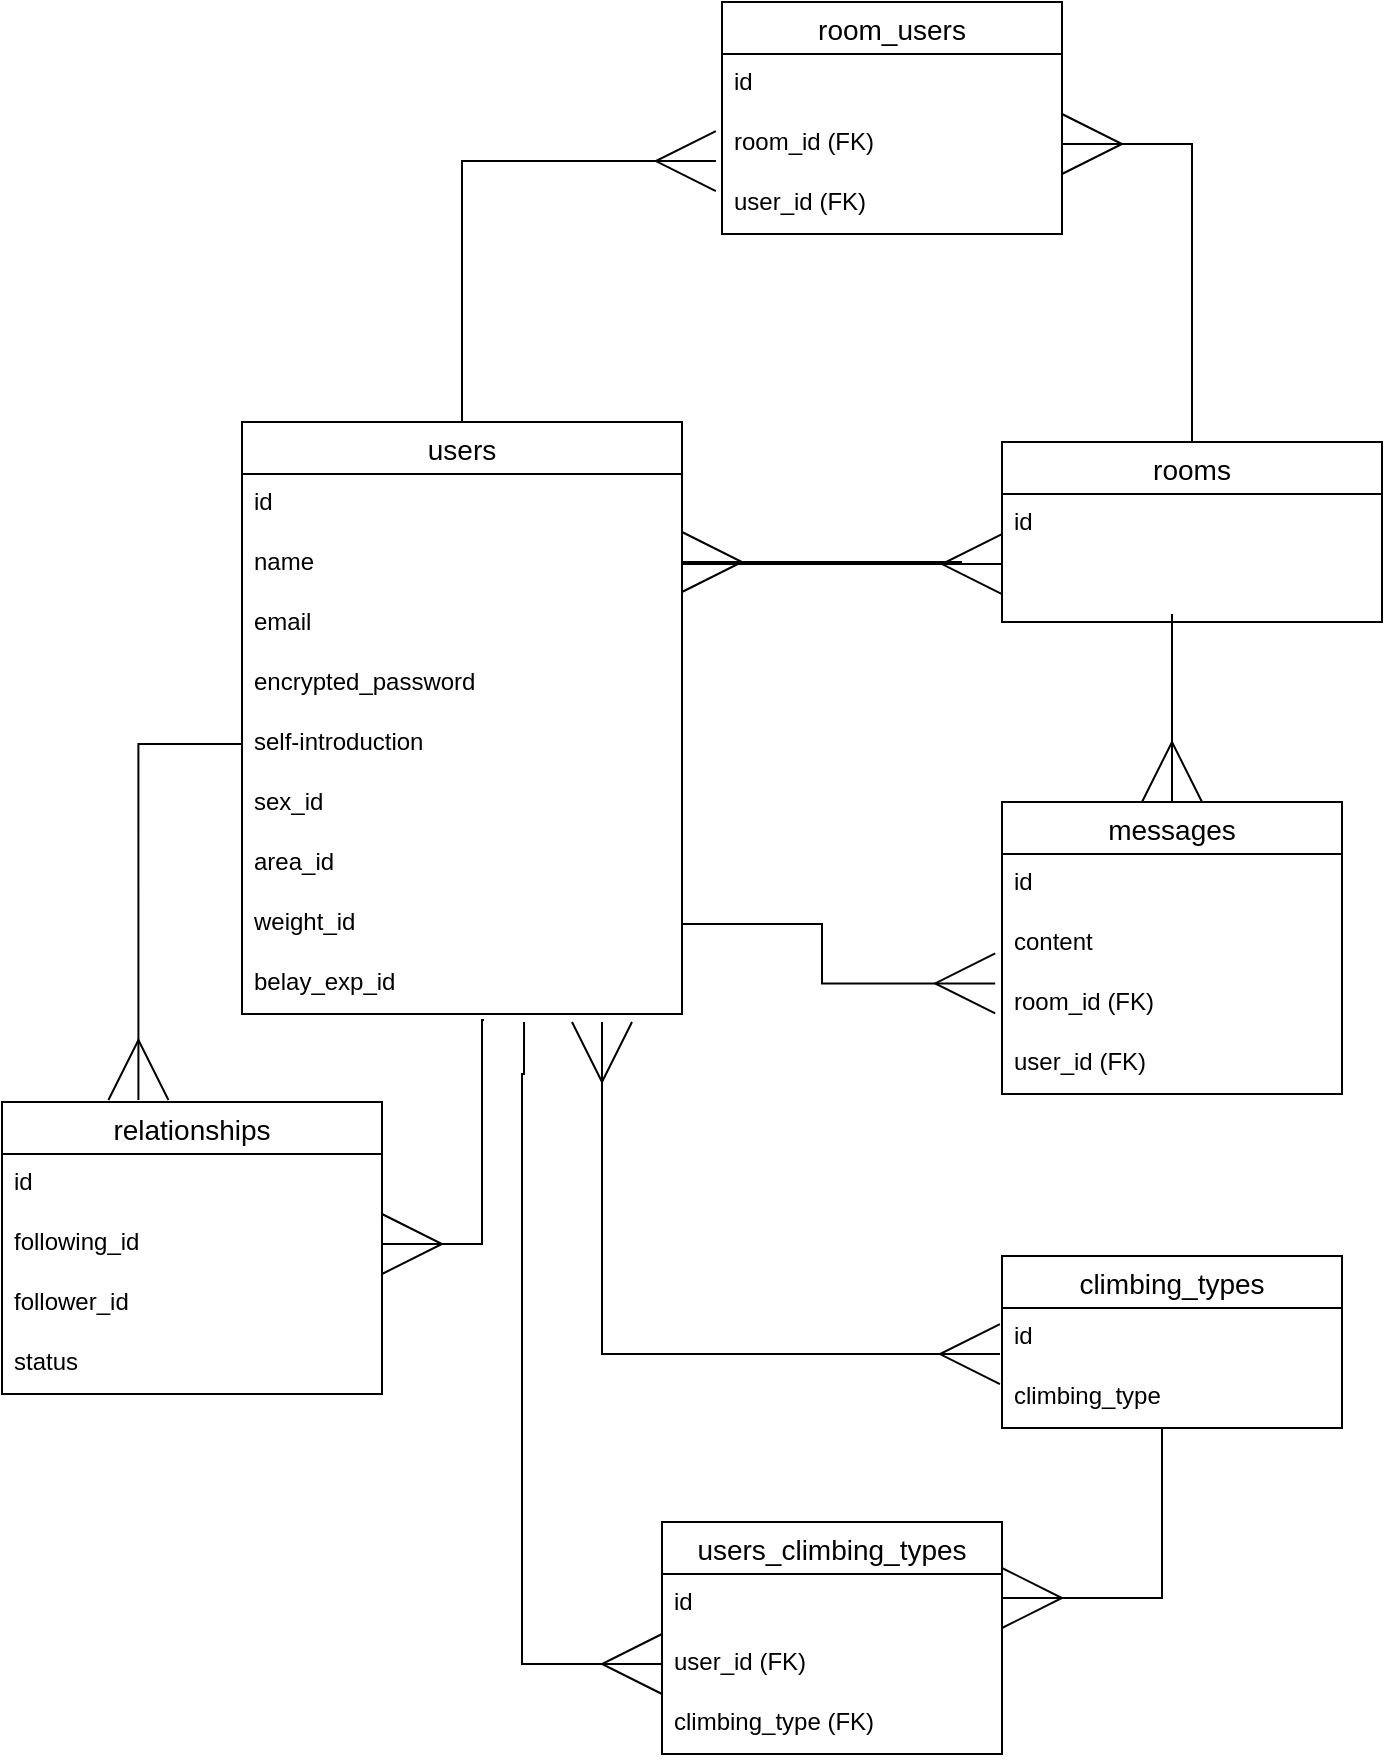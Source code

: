<mxfile version="13.10.0" type="embed">
    <diagram id="_ojCYP6Sjnz_HEWpKSVc" name="ページ1">
        <mxGraphModel dx="1089" dy="555" grid="1" gridSize="10" guides="1" tooltips="1" connect="1" arrows="1" fold="1" page="1" pageScale="1" pageWidth="827" pageHeight="1169" math="0" shadow="0">
            <root>
                <mxCell id="0"/>
                <mxCell id="1" parent="0"/>
                <mxCell id="41yVNMawVDTLgyazgO3X-48" style="edgeStyle=orthogonalEdgeStyle;rounded=0;orthogonalLoop=1;jettySize=auto;html=1;entryX=0.359;entryY=-0.007;entryDx=0;entryDy=0;entryPerimeter=0;endArrow=ERmany;endFill=0;endSize=28;" parent="1" source="43" target="21" edge="1">
                    <mxGeometry relative="1" as="geometry"/>
                </mxCell>
                <mxCell id="41yVNMawVDTLgyazgO3X-49" style="edgeStyle=orthogonalEdgeStyle;rounded=0;orthogonalLoop=1;jettySize=auto;html=1;endArrow=ERmany;endFill=0;endSize=28;entryX=1;entryY=0.5;entryDx=0;entryDy=0;exitX=0.55;exitY=1.1;exitDx=0;exitDy=0;exitPerimeter=0;" parent="1" source="46" target="24" edge="1">
                    <mxGeometry relative="1" as="geometry">
                        <mxPoint x="330" y="740" as="targetPoint"/>
                        <Array as="points">
                            <mxPoint x="260" y="629"/>
                            <mxPoint x="260" y="741"/>
                        </Array>
                        <mxPoint x="260" y="656" as="sourcePoint"/>
                    </mxGeometry>
                </mxCell>
                <mxCell id="21" value="relationships" style="swimlane;fontStyle=0;childLayout=stackLayout;horizontal=1;startSize=26;horizontalStack=0;resizeParent=1;resizeParentMax=0;resizeLast=0;collapsible=1;marginBottom=0;align=center;fontSize=14;" parent="1" vertex="1">
                    <mxGeometry x="20" y="670" width="190" height="146" as="geometry"/>
                </mxCell>
                <mxCell id="23" value="id" style="text;strokeColor=none;fillColor=none;spacingLeft=4;spacingRight=4;overflow=hidden;rotatable=0;points=[[0,0.5],[1,0.5]];portConstraint=eastwest;fontSize=12;" parent="21" vertex="1">
                    <mxGeometry y="26" width="190" height="30" as="geometry"/>
                </mxCell>
                <mxCell id="24" value="following_id" style="text;strokeColor=none;fillColor=none;spacingLeft=4;spacingRight=4;overflow=hidden;rotatable=0;points=[[0,0.5],[1,0.5]];portConstraint=eastwest;fontSize=12;" parent="21" vertex="1">
                    <mxGeometry y="56" width="190" height="30" as="geometry"/>
                </mxCell>
                <mxCell id="25" value="follower_id" style="text;strokeColor=none;fillColor=none;spacingLeft=4;spacingRight=4;overflow=hidden;rotatable=0;points=[[0,0.5],[1,0.5]];portConstraint=eastwest;fontSize=12;" parent="21" vertex="1">
                    <mxGeometry y="86" width="190" height="30" as="geometry"/>
                </mxCell>
                <mxCell id="26" value="status" style="text;strokeColor=none;fillColor=none;spacingLeft=4;spacingRight=4;overflow=hidden;rotatable=0;points=[[0,0.5],[1,0.5]];portConstraint=eastwest;fontSize=12;" parent="21" vertex="1">
                    <mxGeometry y="116" width="190" height="30" as="geometry"/>
                </mxCell>
                <mxCell id="41yVNMawVDTLgyazgO3X-110" style="edgeStyle=orthogonalEdgeStyle;rounded=0;orthogonalLoop=1;jettySize=auto;html=1;endArrow=ERmany;endFill=0;endSize=28;entryX=-0.018;entryY=0.784;entryDx=0;entryDy=0;entryPerimeter=0;" parent="1" source="39" target="41yVNMawVDTLgyazgO3X-52" edge="1">
                    <mxGeometry relative="1" as="geometry">
                        <mxPoint x="370" y="200" as="targetPoint"/>
                        <Array as="points">
                            <mxPoint x="250" y="200"/>
                        </Array>
                    </mxGeometry>
                </mxCell>
                <mxCell id="39" value="users" style="swimlane;fontStyle=0;childLayout=stackLayout;horizontal=1;startSize=26;horizontalStack=0;resizeParent=1;resizeParentMax=0;resizeLast=0;collapsible=1;marginBottom=0;align=center;fontSize=14;" parent="1" vertex="1">
                    <mxGeometry x="140" y="330" width="220" height="296" as="geometry"/>
                </mxCell>
                <mxCell id="41yVNMawVDTLgyazgO3X-99" value="id" style="text;strokeColor=none;fillColor=none;spacingLeft=4;spacingRight=4;overflow=hidden;rotatable=0;points=[[0,0.5],[1,0.5]];portConstraint=eastwest;fontSize=12;" parent="39" vertex="1">
                    <mxGeometry y="26" width="220" height="30" as="geometry"/>
                </mxCell>
                <mxCell id="40" value="name" style="text;strokeColor=none;fillColor=none;spacingLeft=4;spacingRight=4;overflow=hidden;rotatable=0;points=[[0,0.5],[1,0.5]];portConstraint=eastwest;fontSize=12;" parent="39" vertex="1">
                    <mxGeometry y="56" width="220" height="30" as="geometry"/>
                </mxCell>
                <mxCell id="41" value="email" style="text;strokeColor=none;fillColor=none;spacingLeft=4;spacingRight=4;overflow=hidden;rotatable=0;points=[[0,0.5],[1,0.5]];portConstraint=eastwest;fontSize=12;" parent="39" vertex="1">
                    <mxGeometry y="86" width="220" height="30" as="geometry"/>
                </mxCell>
                <mxCell id="42" value="encrypted_password" style="text;strokeColor=none;fillColor=none;spacingLeft=4;spacingRight=4;overflow=hidden;rotatable=0;points=[[0,0.5],[1,0.5]];portConstraint=eastwest;fontSize=12;" parent="39" vertex="1">
                    <mxGeometry y="116" width="220" height="30" as="geometry"/>
                </mxCell>
                <mxCell id="43" value="self-introduction" style="text;strokeColor=none;fillColor=none;spacingLeft=4;spacingRight=4;overflow=hidden;rotatable=0;points=[[0,0.5],[1,0.5]];portConstraint=eastwest;fontSize=12;" parent="39" vertex="1">
                    <mxGeometry y="146" width="220" height="30" as="geometry"/>
                </mxCell>
                <mxCell id="44" value="sex_id" style="text;strokeColor=none;fillColor=none;spacingLeft=4;spacingRight=4;overflow=hidden;rotatable=0;points=[[0,0.5],[1,0.5]];portConstraint=eastwest;fontSize=12;" parent="39" vertex="1">
                    <mxGeometry y="176" width="220" height="30" as="geometry"/>
                </mxCell>
                <mxCell id="41yVNMawVDTLgyazgO3X-122" value="area_id" style="text;strokeColor=none;fillColor=none;spacingLeft=4;spacingRight=4;overflow=hidden;rotatable=0;points=[[0,0.5],[1,0.5]];portConstraint=eastwest;fontSize=12;" parent="39" vertex="1">
                    <mxGeometry y="206" width="220" height="30" as="geometry"/>
                </mxCell>
                <mxCell id="45" value="weight_id" style="text;strokeColor=none;fillColor=none;spacingLeft=4;spacingRight=4;overflow=hidden;rotatable=0;points=[[0,0.5],[1,0.5]];portConstraint=eastwest;fontSize=12;" parent="39" vertex="1">
                    <mxGeometry y="236" width="220" height="30" as="geometry"/>
                </mxCell>
                <mxCell id="46" value="belay_exp_id" style="text;strokeColor=none;fillColor=none;spacingLeft=4;spacingRight=4;overflow=hidden;rotatable=0;points=[[0,0.5],[1,0.5]];portConstraint=eastwest;fontSize=12;" parent="39" vertex="1">
                    <mxGeometry y="266" width="220" height="30" as="geometry"/>
                </mxCell>
                <mxCell id="41yVNMawVDTLgyazgO3X-50" value="room_users" style="swimlane;fontStyle=0;childLayout=stackLayout;horizontal=1;startSize=26;horizontalStack=0;resizeParent=1;resizeParentMax=0;resizeLast=0;collapsible=1;marginBottom=0;align=center;fontSize=14;" parent="1" vertex="1">
                    <mxGeometry x="380" y="120" width="170" height="116" as="geometry"/>
                </mxCell>
                <mxCell id="41yVNMawVDTLgyazgO3X-51" value="id" style="text;strokeColor=none;fillColor=none;spacingLeft=4;spacingRight=4;overflow=hidden;rotatable=0;points=[[0,0.5],[1,0.5]];portConstraint=eastwest;fontSize=12;" parent="41yVNMawVDTLgyazgO3X-50" vertex="1">
                    <mxGeometry y="26" width="170" height="30" as="geometry"/>
                </mxCell>
                <mxCell id="41yVNMawVDTLgyazgO3X-52" value="room_id (FK)" style="text;strokeColor=none;fillColor=none;spacingLeft=4;spacingRight=4;overflow=hidden;rotatable=0;points=[[0,0.5],[1,0.5]];portConstraint=eastwest;fontSize=12;" parent="41yVNMawVDTLgyazgO3X-50" vertex="1">
                    <mxGeometry y="56" width="170" height="30" as="geometry"/>
                </mxCell>
                <mxCell id="41yVNMawVDTLgyazgO3X-53" value="user_id (FK)" style="text;strokeColor=none;fillColor=none;spacingLeft=4;spacingRight=4;overflow=hidden;rotatable=0;points=[[0,0.5],[1,0.5]];portConstraint=eastwest;fontSize=12;" parent="41yVNMawVDTLgyazgO3X-50" vertex="1">
                    <mxGeometry y="86" width="170" height="30" as="geometry"/>
                </mxCell>
                <mxCell id="41yVNMawVDTLgyazgO3X-101" value="messages" style="swimlane;fontStyle=0;childLayout=stackLayout;horizontal=1;startSize=26;horizontalStack=0;resizeParent=1;resizeParentMax=0;resizeLast=0;collapsible=1;marginBottom=0;align=center;fontSize=14;" parent="1" vertex="1">
                    <mxGeometry x="520" y="520" width="170" height="146" as="geometry"/>
                </mxCell>
                <mxCell id="41yVNMawVDTLgyazgO3X-102" value="id" style="text;strokeColor=none;fillColor=none;spacingLeft=4;spacingRight=4;overflow=hidden;rotatable=0;points=[[0,0.5],[1,0.5]];portConstraint=eastwest;fontSize=12;" parent="41yVNMawVDTLgyazgO3X-101" vertex="1">
                    <mxGeometry y="26" width="170" height="30" as="geometry"/>
                </mxCell>
                <mxCell id="41yVNMawVDTLgyazgO3X-106" value="content" style="text;strokeColor=none;fillColor=none;spacingLeft=4;spacingRight=4;overflow=hidden;rotatable=0;points=[[0,0.5],[1,0.5]];portConstraint=eastwest;fontSize=12;" parent="41yVNMawVDTLgyazgO3X-101" vertex="1">
                    <mxGeometry y="56" width="170" height="30" as="geometry"/>
                </mxCell>
                <mxCell id="41yVNMawVDTLgyazgO3X-103" value="room_id (FK)" style="text;strokeColor=none;fillColor=none;spacingLeft=4;spacingRight=4;overflow=hidden;rotatable=0;points=[[0,0.5],[1,0.5]];portConstraint=eastwest;fontSize=12;" parent="41yVNMawVDTLgyazgO3X-101" vertex="1">
                    <mxGeometry y="86" width="170" height="30" as="geometry"/>
                </mxCell>
                <mxCell id="41yVNMawVDTLgyazgO3X-104" value="user_id (FK)" style="text;strokeColor=none;fillColor=none;spacingLeft=4;spacingRight=4;overflow=hidden;rotatable=0;points=[[0,0.5],[1,0.5]];portConstraint=eastwest;fontSize=12;" parent="41yVNMawVDTLgyazgO3X-101" vertex="1">
                    <mxGeometry y="116" width="170" height="30" as="geometry"/>
                </mxCell>
                <mxCell id="41yVNMawVDTLgyazgO3X-114" style="edgeStyle=orthogonalEdgeStyle;rounded=0;orthogonalLoop=1;jettySize=auto;html=1;endArrow=ERmany;endFill=0;endSize=28;" parent="1" source="41yVNMawVDTLgyazgO3X-90" target="41yVNMawVDTLgyazgO3X-52" edge="1">
                    <mxGeometry relative="1" as="geometry">
                        <mxPoint x="615" y="200" as="targetPoint"/>
                    </mxGeometry>
                </mxCell>
                <mxCell id="41yVNMawVDTLgyazgO3X-90" value="rooms" style="swimlane;fontStyle=0;childLayout=stackLayout;horizontal=1;startSize=26;horizontalStack=0;resizeParent=1;resizeParentMax=0;resizeLast=0;collapsible=1;marginBottom=0;align=center;fontSize=14;" parent="1" vertex="1">
                    <mxGeometry x="520" y="340" width="190" height="90" as="geometry"/>
                </mxCell>
                <mxCell id="41yVNMawVDTLgyazgO3X-91" value="id" style="text;strokeColor=none;fillColor=none;spacingLeft=4;spacingRight=4;overflow=hidden;rotatable=0;points=[[0,0.5],[1,0.5]];portConstraint=eastwest;fontSize=12;" parent="41yVNMawVDTLgyazgO3X-90" vertex="1">
                    <mxGeometry y="26" width="190" height="64" as="geometry"/>
                </mxCell>
                <mxCell id="41yVNMawVDTLgyazgO3X-108" style="rounded=0;orthogonalLoop=1;jettySize=auto;html=1;entryX=0;entryY=0.167;entryDx=0;entryDy=0;entryPerimeter=0;endArrow=ERmany;endFill=0;endSize=28;" parent="1" source="40" edge="1">
                    <mxGeometry relative="1" as="geometry">
                        <mxPoint x="520" y="401.01" as="targetPoint"/>
                    </mxGeometry>
                </mxCell>
                <mxCell id="41yVNMawVDTLgyazgO3X-109" style="edgeStyle=orthogonalEdgeStyle;rounded=0;orthogonalLoop=1;jettySize=auto;html=1;endArrow=ERmany;endFill=0;endSize=28;" parent="1" target="41yVNMawVDTLgyazgO3X-101" edge="1">
                    <mxGeometry relative="1" as="geometry">
                        <mxPoint x="605" y="426" as="sourcePoint"/>
                        <Array as="points">
                            <mxPoint x="605" y="450"/>
                            <mxPoint x="605" y="450"/>
                        </Array>
                    </mxGeometry>
                </mxCell>
                <mxCell id="41yVNMawVDTLgyazgO3X-117" style="edgeStyle=orthogonalEdgeStyle;rounded=0;orthogonalLoop=1;jettySize=auto;html=1;entryX=-0.02;entryY=0.157;entryDx=0;entryDy=0;entryPerimeter=0;endArrow=ERmany;endFill=0;endSize=28;exitX=1;exitY=0.5;exitDx=0;exitDy=0;" parent="1" source="45" target="41yVNMawVDTLgyazgO3X-103" edge="1">
                    <mxGeometry relative="1" as="geometry">
                        <Array as="points"/>
                    </mxGeometry>
                </mxCell>
                <mxCell id="41yVNMawVDTLgyazgO3X-121" style="rounded=0;orthogonalLoop=1;jettySize=auto;html=1;endArrow=ERmany;endFill=0;endSize=28;" parent="1" edge="1">
                    <mxGeometry relative="1" as="geometry">
                        <mxPoint x="360" y="400.004" as="sourcePoint"/>
                        <mxPoint x="360" y="400" as="targetPoint"/>
                        <Array as="points">
                            <mxPoint x="500" y="400"/>
                        </Array>
                    </mxGeometry>
                </mxCell>
                <mxCell id="48" value="users_climbing_types" style="swimlane;fontStyle=0;childLayout=stackLayout;horizontal=1;startSize=26;horizontalStack=0;resizeParent=1;resizeParentMax=0;resizeLast=0;collapsible=1;marginBottom=0;align=center;fontSize=14;" parent="1" vertex="1">
                    <mxGeometry x="350" y="880" width="170" height="116" as="geometry"/>
                </mxCell>
                <mxCell id="49" value="id" style="text;strokeColor=none;fillColor=none;spacingLeft=4;spacingRight=4;overflow=hidden;rotatable=0;points=[[0,0.5],[1,0.5]];portConstraint=eastwest;fontSize=12;" parent="48" vertex="1">
                    <mxGeometry y="26" width="170" height="30" as="geometry"/>
                </mxCell>
                <mxCell id="50" value="user_id (FK)" style="text;strokeColor=none;fillColor=none;spacingLeft=4;spacingRight=4;overflow=hidden;rotatable=0;points=[[0,0.5],[1,0.5]];portConstraint=eastwest;fontSize=12;" parent="48" vertex="1">
                    <mxGeometry y="56" width="170" height="30" as="geometry"/>
                </mxCell>
                <mxCell id="51" value="climbing_type (FK)" style="text;strokeColor=none;fillColor=none;spacingLeft=4;spacingRight=4;overflow=hidden;rotatable=0;points=[[0,0.5],[1,0.5]];portConstraint=eastwest;fontSize=12;" parent="48" vertex="1">
                    <mxGeometry y="86" width="170" height="30" as="geometry"/>
                </mxCell>
                <mxCell id="61" value="climbing_types" style="swimlane;fontStyle=0;childLayout=stackLayout;horizontal=1;startSize=26;horizontalStack=0;resizeParent=1;resizeParentMax=0;resizeLast=0;collapsible=1;marginBottom=0;align=center;fontSize=14;" parent="1" vertex="1">
                    <mxGeometry x="520" y="747" width="170" height="86" as="geometry"/>
                </mxCell>
                <mxCell id="62" value="id" style="text;strokeColor=none;fillColor=none;spacingLeft=4;spacingRight=4;overflow=hidden;rotatable=0;points=[[0,0.5],[1,0.5]];portConstraint=eastwest;fontSize=12;" parent="61" vertex="1">
                    <mxGeometry y="26" width="170" height="30" as="geometry"/>
                </mxCell>
                <mxCell id="63" value="climbing_type" style="text;strokeColor=none;fillColor=none;spacingLeft=4;spacingRight=4;overflow=hidden;rotatable=0;points=[[0,0.5],[1,0.5]];portConstraint=eastwest;fontSize=12;" parent="61" vertex="1">
                    <mxGeometry y="56" width="170" height="30" as="geometry"/>
                </mxCell>
                <mxCell id="66" style="edgeStyle=orthogonalEdgeStyle;rounded=0;orthogonalLoop=1;jettySize=auto;html=1;endArrow=ERmany;endFill=0;endSize=28;entryX=0;entryY=0.5;entryDx=0;entryDy=0;exitX=0.641;exitY=1.133;exitDx=0;exitDy=0;exitPerimeter=0;" parent="1" target="50" edge="1" source="46">
                    <mxGeometry relative="1" as="geometry">
                        <mxPoint x="240" y="741" as="targetPoint"/>
                        <Array as="points">
                            <mxPoint x="281" y="656"/>
                            <mxPoint x="280" y="656"/>
                            <mxPoint x="280" y="951"/>
                        </Array>
                        <mxPoint x="290" y="656" as="sourcePoint"/>
                    </mxGeometry>
                </mxCell>
                <mxCell id="68" style="edgeStyle=orthogonalEdgeStyle;rounded=0;orthogonalLoop=1;jettySize=auto;html=1;endArrow=ERmany;endFill=0;endSize=28;" parent="1" target="49" edge="1">
                    <mxGeometry relative="1" as="geometry">
                        <mxPoint x="550" y="918" as="targetPoint"/>
                        <Array as="points">
                            <mxPoint x="600" y="918"/>
                        </Array>
                        <mxPoint x="600" y="833" as="sourcePoint"/>
                    </mxGeometry>
                </mxCell>
                <mxCell id="72" style="edgeStyle=orthogonalEdgeStyle;rounded=0;orthogonalLoop=1;jettySize=auto;html=1;endArrow=ERmany;endFill=0;endSize=28;entryX=-0.006;entryY=0.767;entryDx=0;entryDy=0;entryPerimeter=0;" parent="1" target="62" edge="1">
                    <mxGeometry relative="1" as="geometry">
                        <mxPoint x="400" y="860" as="targetPoint"/>
                        <Array as="points">
                            <mxPoint x="320" y="796"/>
                        </Array>
                        <mxPoint x="320" y="656" as="sourcePoint"/>
                    </mxGeometry>
                </mxCell>
                <mxCell id="73" style="rounded=0;orthogonalLoop=1;jettySize=auto;html=1;endArrow=ERmany;endFill=0;endSize=28;" parent="1" edge="1">
                    <mxGeometry relative="1" as="geometry">
                        <mxPoint x="320" y="756" as="sourcePoint"/>
                        <mxPoint x="320" y="630" as="targetPoint"/>
                        <Array as="points">
                            <mxPoint x="320" y="756"/>
                        </Array>
                    </mxGeometry>
                </mxCell>
            </root>
        </mxGraphModel>
    </diagram>
</mxfile>